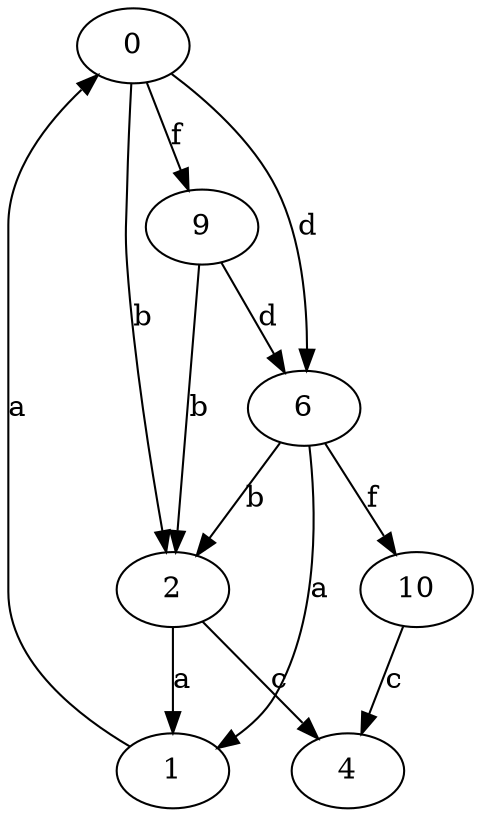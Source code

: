 strict digraph  {
0;
1;
2;
4;
6;
9;
10;
0 -> 2  [label=b];
0 -> 6  [label=d];
0 -> 9  [label=f];
1 -> 0  [label=a];
2 -> 1  [label=a];
2 -> 4  [label=c];
6 -> 1  [label=a];
6 -> 2  [label=b];
6 -> 10  [label=f];
9 -> 2  [label=b];
9 -> 6  [label=d];
10 -> 4  [label=c];
}

